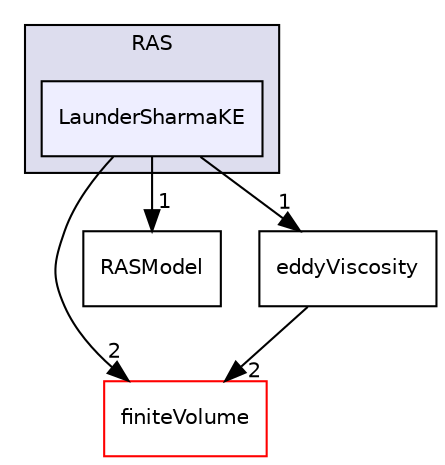 digraph "src/TurbulenceModels/turbulenceModels/RAS/LaunderSharmaKE" {
  bgcolor=transparent;
  compound=true
  node [ fontsize="10", fontname="Helvetica"];
  edge [ labelfontsize="10", labelfontname="Helvetica"];
  subgraph clusterdir_adfb94148fb30832cafb0debb79458ba {
    graph [ bgcolor="#ddddee", pencolor="black", label="RAS" fontname="Helvetica", fontsize="10", URL="dir_adfb94148fb30832cafb0debb79458ba.html"]
  dir_f28ad0dbf1b7b3d65e1ee348a1be56ee [shape=box, label="LaunderSharmaKE", style="filled", fillcolor="#eeeeff", pencolor="black", URL="dir_f28ad0dbf1b7b3d65e1ee348a1be56ee.html"];
  }
  dir_9bd15774b555cf7259a6fa18f99fe99b [shape=box label="finiteVolume" color="red" URL="dir_9bd15774b555cf7259a6fa18f99fe99b.html"];
  dir_695988d4b6a6c12df1635b93ccab0d53 [shape=box label="RASModel" URL="dir_695988d4b6a6c12df1635b93ccab0d53.html"];
  dir_2ce9cd11231736fb615d4764f347b0fd [shape=box label="eddyViscosity" URL="dir_2ce9cd11231736fb615d4764f347b0fd.html"];
  dir_f28ad0dbf1b7b3d65e1ee348a1be56ee->dir_9bd15774b555cf7259a6fa18f99fe99b [headlabel="2", labeldistance=1.5 headhref="dir_003176_000898.html"];
  dir_f28ad0dbf1b7b3d65e1ee348a1be56ee->dir_695988d4b6a6c12df1635b93ccab0d53 [headlabel="1", labeldistance=1.5 headhref="dir_003176_003178.html"];
  dir_f28ad0dbf1b7b3d65e1ee348a1be56ee->dir_2ce9cd11231736fb615d4764f347b0fd [headlabel="1", labeldistance=1.5 headhref="dir_003176_003136.html"];
  dir_2ce9cd11231736fb615d4764f347b0fd->dir_9bd15774b555cf7259a6fa18f99fe99b [headlabel="2", labeldistance=1.5 headhref="dir_003136_000898.html"];
}
